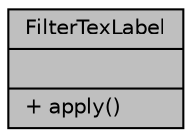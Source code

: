 digraph "FilterTexLabel"
{
 // LATEX_PDF_SIZE
  edge [fontname="Helvetica",fontsize="10",labelfontname="Helvetica",labelfontsize="10"];
  node [fontname="Helvetica",fontsize="10",shape=record];
  Node1 [label="{FilterTexLabel\n||+ apply()\l}",height=0.2,width=0.4,color="black", fillcolor="grey75", style="filled", fontcolor="black",tooltip="The implementation of the \"texlabel\" filter."];
}
